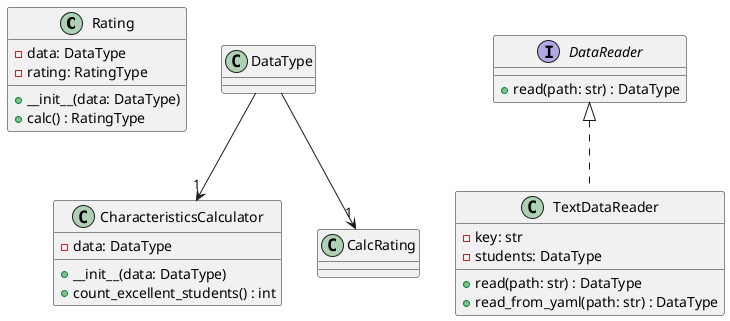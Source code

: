 @startuml

class Rating {
  - data: DataType
  - rating: RatingType
  + __init__(data: DataType)
  + calc() : RatingType
}

class CharacteristicsCalculator {
  - data: DataType
  + __init__(data: DataType)
  + count_excellent_students() : int
}

interface DataReader {
  + read(path: str) : DataType
}

class TextDataReader {
  - key: str
  - students: DataType
  + read(path: str) : DataType
  + read_from_yaml(path: str) : DataType
}

DataType --> "1" CalcRating
DataType --> "1" CharacteristicsCalculator
DataReader <|.. TextDataReader

@enduml
